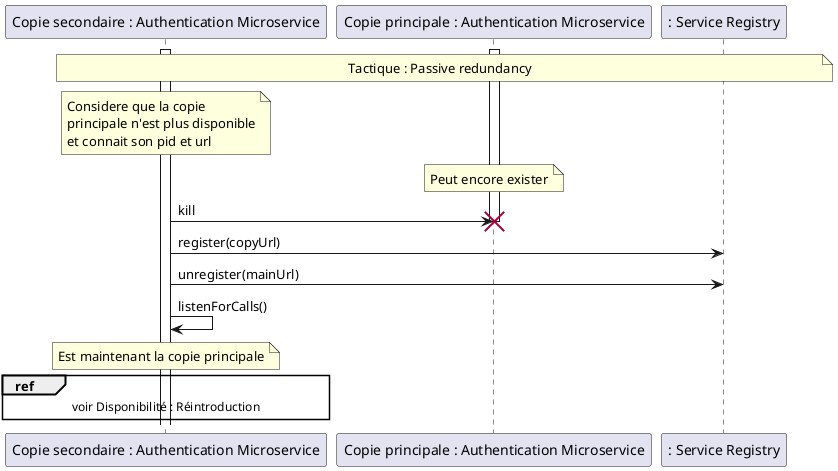 @startuml RDTQ Disponbilité : Préparation et réparation

participant "Copie secondaire : Authentication Microservice" as copy
participant "Copie principale : Authentication Microservice" as main
participant ": Service Registry" as service

note over copy, service : Tactique : Passive redundancy
note over copy
Considere que la copie
principale n'est plus disponible
et connait son pid et url
end note
activate copy
activate main
note over of main : Peut encore exister
copy -> main : kill
destroy main
copy -> service : register(copyUrl)
copy -> service : unregister(mainUrl)
copy -> copy : listenForCalls()
note over copy : Est maintenant la copie principale
ref over copy : voir Disponibilité : Réintroduction
@enduml